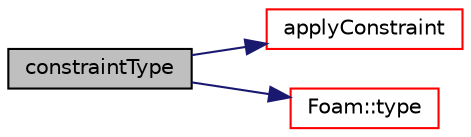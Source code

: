 digraph "constraintType"
{
  bgcolor="transparent";
  edge [fontname="Helvetica",fontsize="10",labelfontname="Helvetica",labelfontsize="10"];
  node [fontname="Helvetica",fontsize="10",shape=record];
  rankdir="LR";
  Node4 [label="constraintType",height=0.2,width=0.4,color="black", fillcolor="grey75", style="filled", fontcolor="black"];
  Node4 -> Node5 [color="midnightblue",fontsize="10",style="solid",fontname="Helvetica"];
  Node5 [label="applyConstraint",height=0.2,width=0.4,color="red",URL="$a28437.html#a0278544fed3fb66dca87ab7ecd9e429f",tooltip="Accumulate the effect of constraint direction of this patch. "];
  Node4 -> Node10 [color="midnightblue",fontsize="10",style="solid",fontname="Helvetica"];
  Node10 [label="Foam::type",height=0.2,width=0.4,color="red",URL="$a21851.html#aec48583af672626378f501eb9fc32cd1",tooltip="Return the file type: DIRECTORY or FILE. "];
}
